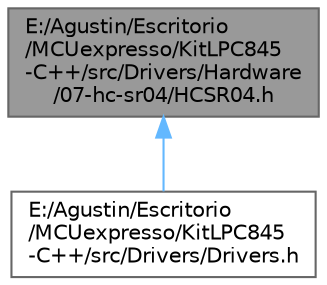 digraph "E:/Agustin/Escritorio/MCUexpresso/KitLPC845-C++/src/Drivers/Hardware/07-hc-sr04/HCSR04.h"
{
 // LATEX_PDF_SIZE
  bgcolor="transparent";
  edge [fontname=Helvetica,fontsize=10,labelfontname=Helvetica,labelfontsize=10];
  node [fontname=Helvetica,fontsize=10,shape=box,height=0.2,width=0.4];
  Node1 [id="Node000001",label="E:/Agustin/Escritorio\l/MCUexpresso/KitLPC845\l-C++/src/Drivers/Hardware\l/07-hc-sr04/HCSR04.h",height=0.2,width=0.4,color="gray40", fillcolor="grey60", style="filled", fontcolor="black",tooltip="Clase del sensor ultrasónico HCSR04."];
  Node1 -> Node2 [id="edge1_Node000001_Node000002",dir="back",color="steelblue1",style="solid",tooltip=" "];
  Node2 [id="Node000002",label="E:/Agustin/Escritorio\l/MCUexpresso/KitLPC845\l-C++/src/Drivers/Drivers.h",height=0.2,width=0.4,color="grey40", fillcolor="white", style="filled",URL="$_drivers_8h.html",tooltip="Archivo Master con todos los includes de perifericos del Kit."];
}
